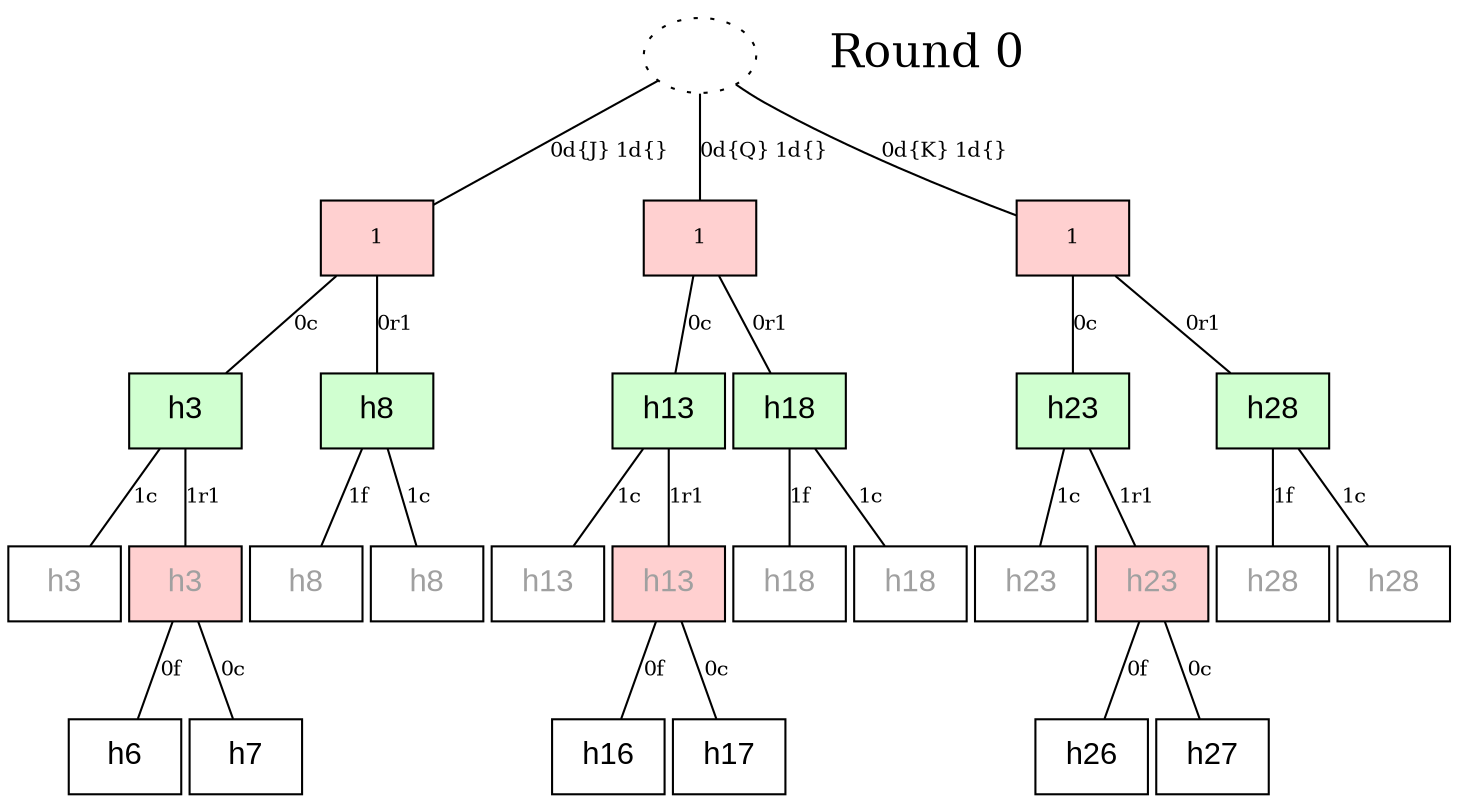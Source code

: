 digraph G {
graph [labeljust="l" labelloc="t" fontsize="10" nodesep="0.05" fontname="arial" ];
node[fontsize="10" ];
edge[arrowhead="none" fontsize="10" ];
"n4"[label=<<FONT FACE = "ARIAL" COLOR="#A0A0A0" POINT-SIZE="15">h3</FONT>> fillcolor="#FFFFFF" style="filled" shape="box" ];
"n3" -> "n4"[label="1c" ];
"n6"[label=<<FONT FACE = "ARIAL" COLOR="#000000" POINT-SIZE="15">h6</FONT>> fillcolor="#FFFFFF" style="filled" shape="box" ];
"n5" -> "n6"[label="0f" ];
"n7"[label=<<FONT FACE = "ARIAL" COLOR="#000000" POINT-SIZE="15">h7</FONT>> fillcolor="#FFFFFF" style="filled" shape="box" ];
"n5" -> "n7"[label="0c" ];
"n5"[label=<<FONT FACE = "ARIAL" COLOR="#A0A0A0" POINT-SIZE="15">h3</FONT>> fillcolor="#FFD0D0" style="filled" shape="box" ];
"n3" -> "n5"[label="1r1" ];
"n3"[label=<<FONT FACE = "ARIAL" COLOR="#000000" POINT-SIZE="15">h3</FONT>> fillcolor="#D0FFD0" style="filled" shape="box" ];
"n2" -> "n3"[label="0c" ];
"n9"[label=<<FONT FACE = "ARIAL" COLOR="#A0A0A0" POINT-SIZE="15">h8</FONT>> fillcolor="#FFFFFF" style="filled" shape="box" ];
"n8" -> "n9"[label="1f" ];
"n10"[label=<<FONT FACE = "ARIAL" COLOR="#A0A0A0" POINT-SIZE="15">h8</FONT>> fillcolor="#FFFFFF" style="filled" shape="box" ];
"n8" -> "n10"[label="1c" ];
"n8"[label=<<FONT FACE = "ARIAL" COLOR="#000000" POINT-SIZE="15">h8</FONT>> fillcolor="#D0FFD0" style="filled" shape="box" ];
"n2" -> "n8"[label="0r1" ];
"n2"[label="1" fillcolor="#FFD0D0" style="filled" shape="box" ];
"n0" -> "n2"[label="0d{J} 1d{}" ];
"n14"[label=<<FONT FACE = "ARIAL" COLOR="#A0A0A0" POINT-SIZE="15">h13</FONT>> fillcolor="#FFFFFF" style="filled" shape="box" ];
"n13" -> "n14"[label="1c" ];
"n16"[label=<<FONT FACE = "ARIAL" COLOR="#000000" POINT-SIZE="15">h16</FONT>> fillcolor="#FFFFFF" style="filled" shape="box" ];
"n15" -> "n16"[label="0f" ];
"n17"[label=<<FONT FACE = "ARIAL" COLOR="#000000" POINT-SIZE="15">h17</FONT>> fillcolor="#FFFFFF" style="filled" shape="box" ];
"n15" -> "n17"[label="0c" ];
"n15"[label=<<FONT FACE = "ARIAL" COLOR="#A0A0A0" POINT-SIZE="15">h13</FONT>> fillcolor="#FFD0D0" style="filled" shape="box" ];
"n13" -> "n15"[label="1r1" ];
"n13"[label=<<FONT FACE = "ARIAL" COLOR="#000000" POINT-SIZE="15">h13</FONT>> fillcolor="#D0FFD0" style="filled" shape="box" ];
"n12" -> "n13"[label="0c" ];
"n19"[label=<<FONT FACE = "ARIAL" COLOR="#A0A0A0" POINT-SIZE="15">h18</FONT>> fillcolor="#FFFFFF" style="filled" shape="box" ];
"n18" -> "n19"[label="1f" ];
"n20"[label=<<FONT FACE = "ARIAL" COLOR="#A0A0A0" POINT-SIZE="15">h18</FONT>> fillcolor="#FFFFFF" style="filled" shape="box" ];
"n18" -> "n20"[label="1c" ];
"n18"[label=<<FONT FACE = "ARIAL" COLOR="#000000" POINT-SIZE="15">h18</FONT>> fillcolor="#D0FFD0" style="filled" shape="box" ];
"n12" -> "n18"[label="0r1" ];
"n12"[label="1" fillcolor="#FFD0D0" style="filled" shape="box" ];
"n0" -> "n12"[label="0d{Q} 1d{}" ];
"n24"[label=<<FONT FACE = "ARIAL" COLOR="#A0A0A0" POINT-SIZE="15">h23</FONT>> fillcolor="#FFFFFF" style="filled" shape="box" ];
"n23" -> "n24"[label="1c" ];
"n26"[label=<<FONT FACE = "ARIAL" COLOR="#000000" POINT-SIZE="15">h26</FONT>> fillcolor="#FFFFFF" style="filled" shape="box" ];
"n25" -> "n26"[label="0f" ];
"n27"[label=<<FONT FACE = "ARIAL" COLOR="#000000" POINT-SIZE="15">h27</FONT>> fillcolor="#FFFFFF" style="filled" shape="box" ];
"n25" -> "n27"[label="0c" ];
"n25"[label=<<FONT FACE = "ARIAL" COLOR="#A0A0A0" POINT-SIZE="15">h23</FONT>> fillcolor="#FFD0D0" style="filled" shape="box" ];
"n23" -> "n25"[label="1r1" ];
"n23"[label=<<FONT FACE = "ARIAL" COLOR="#000000" POINT-SIZE="15">h23</FONT>> fillcolor="#D0FFD0" style="filled" shape="box" ];
"n22" -> "n23"[label="0c" ];
"n29"[label=<<FONT FACE = "ARIAL" COLOR="#A0A0A0" POINT-SIZE="15">h28</FONT>> fillcolor="#FFFFFF" style="filled" shape="box" ];
"n28" -> "n29"[label="1f" ];
"n30"[label=<<FONT FACE = "ARIAL" COLOR="#A0A0A0" POINT-SIZE="15">h28</FONT>> fillcolor="#FFFFFF" style="filled" shape="box" ];
"n28" -> "n30"[label="1c" ];
"n28"[label=<<FONT FACE = "ARIAL" COLOR="#000000" POINT-SIZE="15">h28</FONT>> fillcolor="#D0FFD0" style="filled" shape="box" ];
"n22" -> "n28"[label="0r1" ];
"n22"[label="1" fillcolor="#FFD0D0" style="filled" shape="box" ];
"n0" -> "n22"[label="0d{K} 1d{}" ];
{rank=same; round0;
"n0"[label="" fillcolor="#FFFFFF" style="filled, dotted" shape="ellipse" ];
}
{
"round0"[fontsize="22" style="bold" peripheries="0" label="Round 0" ];
}
}
